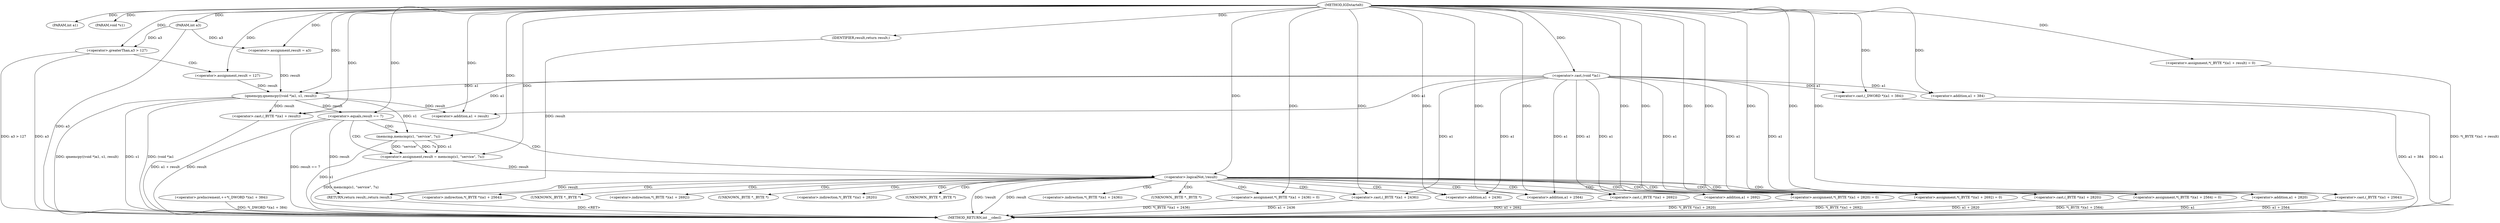 digraph IGDstartelt {  
"1000102" [label = "(METHOD,IGDstartelt)" ]
"1000188" [label = "(METHOD_RETURN,int __cdecl)" ]
"1000103" [label = "(PARAM,int a1)" ]
"1000104" [label = "(PARAM,void *s1)" ]
"1000105" [label = "(PARAM,int a3)" ]
"1000108" [label = "(<operator>.assignment,result = a3)" ]
"1000112" [label = "(<operator>.greaterThan,a3 > 127)" ]
"1000115" [label = "(<operator>.assignment,result = 127)" ]
"1000118" [label = "(qmemcpy,qmemcpy((void *)a1, s1, result))" ]
"1000119" [label = "(<operator>.cast,(void *)a1)" ]
"1000124" [label = "(<operator>.assignment,*(_BYTE *)(a1 + result) = 0)" ]
"1000126" [label = "(<operator>.cast,(_BYTE *)(a1 + result))" ]
"1000128" [label = "(<operator>.addition,a1 + result)" ]
"1000132" [label = "(<operator>.preIncrement,++*(_DWORD *)(a1 + 384))" ]
"1000134" [label = "(<operator>.cast,(_DWORD *)(a1 + 384))" ]
"1000136" [label = "(<operator>.addition,a1 + 384)" ]
"1000140" [label = "(<operator>.equals,result == 7)" ]
"1000144" [label = "(<operator>.assignment,result = memcmp(s1, \"service\", 7u))" ]
"1000146" [label = "(memcmp,memcmp(s1, \"service\", 7u))" ]
"1000151" [label = "(<operator>.logicalNot,!result)" ]
"1000154" [label = "(<operator>.assignment,*(_BYTE *)(a1 + 2436) = 0)" ]
"1000156" [label = "(<operator>.cast,(_BYTE *)(a1 + 2436))" ]
"1000158" [label = "(<operator>.addition,a1 + 2436)" ]
"1000162" [label = "(<operator>.assignment,*(_BYTE *)(a1 + 2564) = 0)" ]
"1000164" [label = "(<operator>.cast,(_BYTE *)(a1 + 2564))" ]
"1000166" [label = "(<operator>.addition,a1 + 2564)" ]
"1000170" [label = "(<operator>.assignment,*(_BYTE *)(a1 + 2692) = 0)" ]
"1000172" [label = "(<operator>.cast,(_BYTE *)(a1 + 2692))" ]
"1000174" [label = "(<operator>.addition,a1 + 2692)" ]
"1000178" [label = "(<operator>.assignment,*(_BYTE *)(a1 + 2820) = 0)" ]
"1000180" [label = "(<operator>.cast,(_BYTE *)(a1 + 2820))" ]
"1000182" [label = "(<operator>.addition,a1 + 2820)" ]
"1000186" [label = "(RETURN,return result;,return result;)" ]
"1000187" [label = "(IDENTIFIER,result,return result;)" ]
"1000155" [label = "(<operator>.indirection,*(_BYTE *)(a1 + 2436))" ]
"1000157" [label = "(UNKNOWN,_BYTE *,_BYTE *)" ]
"1000163" [label = "(<operator>.indirection,*(_BYTE *)(a1 + 2564))" ]
"1000165" [label = "(UNKNOWN,_BYTE *,_BYTE *)" ]
"1000171" [label = "(<operator>.indirection,*(_BYTE *)(a1 + 2692))" ]
"1000173" [label = "(UNKNOWN,_BYTE *,_BYTE *)" ]
"1000179" [label = "(<operator>.indirection,*(_BYTE *)(a1 + 2820))" ]
"1000181" [label = "(UNKNOWN,_BYTE *,_BYTE *)" ]
  "1000162" -> "1000188"  [ label = "DDG: *(_BYTE *)(a1 + 2564)"] 
  "1000164" -> "1000188"  [ label = "DDG: a1 + 2564"] 
  "1000151" -> "1000188"  [ label = "DDG: result"] 
  "1000118" -> "1000188"  [ label = "DDG: (void *)a1"] 
  "1000170" -> "1000188"  [ label = "DDG: *(_BYTE *)(a1 + 2692)"] 
  "1000178" -> "1000188"  [ label = "DDG: *(_BYTE *)(a1 + 2820)"] 
  "1000140" -> "1000188"  [ label = "DDG: result == 7"] 
  "1000112" -> "1000188"  [ label = "DDG: a3 > 127"] 
  "1000134" -> "1000188"  [ label = "DDG: a1 + 384"] 
  "1000112" -> "1000188"  [ label = "DDG: a3"] 
  "1000126" -> "1000188"  [ label = "DDG: a1 + result"] 
  "1000172" -> "1000188"  [ label = "DDG: a1 + 2692"] 
  "1000118" -> "1000188"  [ label = "DDG: qmemcpy((void *)a1, s1, result)"] 
  "1000118" -> "1000188"  [ label = "DDG: s1"] 
  "1000105" -> "1000188"  [ label = "DDG: a3"] 
  "1000136" -> "1000188"  [ label = "DDG: a1"] 
  "1000182" -> "1000188"  [ label = "DDG: a1"] 
  "1000132" -> "1000188"  [ label = "DDG: *(_DWORD *)(a1 + 384)"] 
  "1000180" -> "1000188"  [ label = "DDG: a1 + 2820"] 
  "1000146" -> "1000188"  [ label = "DDG: s1"] 
  "1000154" -> "1000188"  [ label = "DDG: *(_BYTE *)(a1 + 2436)"] 
  "1000156" -> "1000188"  [ label = "DDG: a1 + 2436"] 
  "1000140" -> "1000188"  [ label = "DDG: result"] 
  "1000124" -> "1000188"  [ label = "DDG: *(_BYTE *)(a1 + result)"] 
  "1000144" -> "1000188"  [ label = "DDG: memcmp(s1, \"service\", 7u)"] 
  "1000151" -> "1000188"  [ label = "DDG: !result"] 
  "1000186" -> "1000188"  [ label = "DDG: <RET>"] 
  "1000102" -> "1000103"  [ label = "DDG: "] 
  "1000102" -> "1000104"  [ label = "DDG: "] 
  "1000102" -> "1000105"  [ label = "DDG: "] 
  "1000105" -> "1000108"  [ label = "DDG: a3"] 
  "1000102" -> "1000108"  [ label = "DDG: "] 
  "1000105" -> "1000112"  [ label = "DDG: a3"] 
  "1000102" -> "1000112"  [ label = "DDG: "] 
  "1000102" -> "1000115"  [ label = "DDG: "] 
  "1000119" -> "1000118"  [ label = "DDG: a1"] 
  "1000102" -> "1000119"  [ label = "DDG: "] 
  "1000102" -> "1000118"  [ label = "DDG: "] 
  "1000108" -> "1000118"  [ label = "DDG: result"] 
  "1000115" -> "1000118"  [ label = "DDG: result"] 
  "1000102" -> "1000124"  [ label = "DDG: "] 
  "1000119" -> "1000126"  [ label = "DDG: a1"] 
  "1000102" -> "1000126"  [ label = "DDG: "] 
  "1000118" -> "1000126"  [ label = "DDG: result"] 
  "1000119" -> "1000128"  [ label = "DDG: a1"] 
  "1000102" -> "1000128"  [ label = "DDG: "] 
  "1000118" -> "1000128"  [ label = "DDG: result"] 
  "1000102" -> "1000134"  [ label = "DDG: "] 
  "1000119" -> "1000134"  [ label = "DDG: a1"] 
  "1000102" -> "1000136"  [ label = "DDG: "] 
  "1000119" -> "1000136"  [ label = "DDG: a1"] 
  "1000102" -> "1000140"  [ label = "DDG: "] 
  "1000118" -> "1000140"  [ label = "DDG: result"] 
  "1000146" -> "1000144"  [ label = "DDG: s1"] 
  "1000146" -> "1000144"  [ label = "DDG: \"service\""] 
  "1000146" -> "1000144"  [ label = "DDG: 7u"] 
  "1000102" -> "1000144"  [ label = "DDG: "] 
  "1000118" -> "1000146"  [ label = "DDG: s1"] 
  "1000102" -> "1000146"  [ label = "DDG: "] 
  "1000144" -> "1000151"  [ label = "DDG: result"] 
  "1000102" -> "1000151"  [ label = "DDG: "] 
  "1000102" -> "1000154"  [ label = "DDG: "] 
  "1000102" -> "1000156"  [ label = "DDG: "] 
  "1000119" -> "1000156"  [ label = "DDG: a1"] 
  "1000102" -> "1000158"  [ label = "DDG: "] 
  "1000119" -> "1000158"  [ label = "DDG: a1"] 
  "1000102" -> "1000162"  [ label = "DDG: "] 
  "1000102" -> "1000164"  [ label = "DDG: "] 
  "1000119" -> "1000164"  [ label = "DDG: a1"] 
  "1000102" -> "1000166"  [ label = "DDG: "] 
  "1000119" -> "1000166"  [ label = "DDG: a1"] 
  "1000102" -> "1000170"  [ label = "DDG: "] 
  "1000102" -> "1000172"  [ label = "DDG: "] 
  "1000119" -> "1000172"  [ label = "DDG: a1"] 
  "1000102" -> "1000174"  [ label = "DDG: "] 
  "1000119" -> "1000174"  [ label = "DDG: a1"] 
  "1000102" -> "1000178"  [ label = "DDG: "] 
  "1000102" -> "1000180"  [ label = "DDG: "] 
  "1000119" -> "1000180"  [ label = "DDG: a1"] 
  "1000102" -> "1000182"  [ label = "DDG: "] 
  "1000119" -> "1000182"  [ label = "DDG: a1"] 
  "1000187" -> "1000186"  [ label = "DDG: result"] 
  "1000151" -> "1000186"  [ label = "DDG: result"] 
  "1000140" -> "1000186"  [ label = "DDG: result"] 
  "1000102" -> "1000187"  [ label = "DDG: "] 
  "1000112" -> "1000115"  [ label = "CDG: "] 
  "1000140" -> "1000144"  [ label = "CDG: "] 
  "1000140" -> "1000151"  [ label = "CDG: "] 
  "1000140" -> "1000146"  [ label = "CDG: "] 
  "1000151" -> "1000174"  [ label = "CDG: "] 
  "1000151" -> "1000173"  [ label = "CDG: "] 
  "1000151" -> "1000172"  [ label = "CDG: "] 
  "1000151" -> "1000171"  [ label = "CDG: "] 
  "1000151" -> "1000170"  [ label = "CDG: "] 
  "1000151" -> "1000166"  [ label = "CDG: "] 
  "1000151" -> "1000165"  [ label = "CDG: "] 
  "1000151" -> "1000164"  [ label = "CDG: "] 
  "1000151" -> "1000163"  [ label = "CDG: "] 
  "1000151" -> "1000162"  [ label = "CDG: "] 
  "1000151" -> "1000182"  [ label = "CDG: "] 
  "1000151" -> "1000181"  [ label = "CDG: "] 
  "1000151" -> "1000180"  [ label = "CDG: "] 
  "1000151" -> "1000179"  [ label = "CDG: "] 
  "1000151" -> "1000178"  [ label = "CDG: "] 
  "1000151" -> "1000158"  [ label = "CDG: "] 
  "1000151" -> "1000157"  [ label = "CDG: "] 
  "1000151" -> "1000156"  [ label = "CDG: "] 
  "1000151" -> "1000155"  [ label = "CDG: "] 
  "1000151" -> "1000154"  [ label = "CDG: "] 
}
